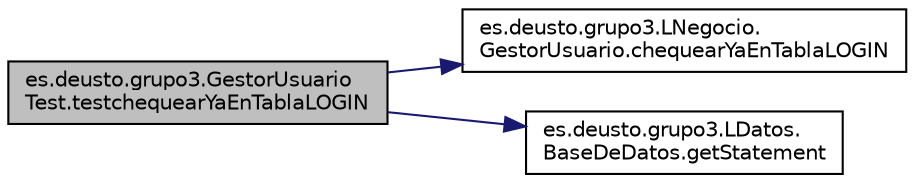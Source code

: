 digraph "es.deusto.grupo3.GestorUsuarioTest.testchequearYaEnTablaLOGIN"
{
  edge [fontname="Helvetica",fontsize="10",labelfontname="Helvetica",labelfontsize="10"];
  node [fontname="Helvetica",fontsize="10",shape=record];
  rankdir="LR";
  Node19 [label="es.deusto.grupo3.GestorUsuario\lTest.testchequearYaEnTablaLOGIN",height=0.2,width=0.4,color="black", fillcolor="grey75", style="filled", fontcolor="black"];
  Node19 -> Node20 [color="midnightblue",fontsize="10",style="solid",fontname="Helvetica"];
  Node20 [label="es.deusto.grupo3.LNegocio.\lGestorUsuario.chequearYaEnTablaLOGIN",height=0.2,width=0.4,color="black", fillcolor="white", style="filled",URL="$classes_1_1deusto_1_1grupo3_1_1_l_negocio_1_1_gestor_usuario.html#ab5f57c1bf7647b07cf50384fb9192910"];
  Node19 -> Node21 [color="midnightblue",fontsize="10",style="solid",fontname="Helvetica"];
  Node21 [label="es.deusto.grupo3.LDatos.\lBaseDeDatos.getStatement",height=0.2,width=0.4,color="black", fillcolor="white", style="filled",URL="$classes_1_1deusto_1_1grupo3_1_1_l_datos_1_1_base_de_datos.html#a9657b1feb4c9852ab9d5f438239cb7b4"];
}
